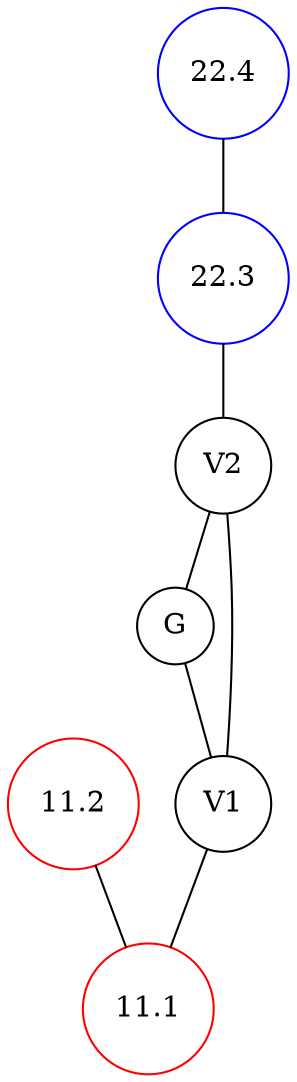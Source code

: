 graph G {
node [shape=circle]

V2 -- G -- V1
V1 -- V2
V1 -- G1
H1 -- V2
G2 -- G1
H2 -- H1

G1 [label = "11.1", color = red]
G2 [label = "11.2", color = red]
H1 [label = "22.3", color = blue]
H2 [label = "22.4", color = blue]

}
